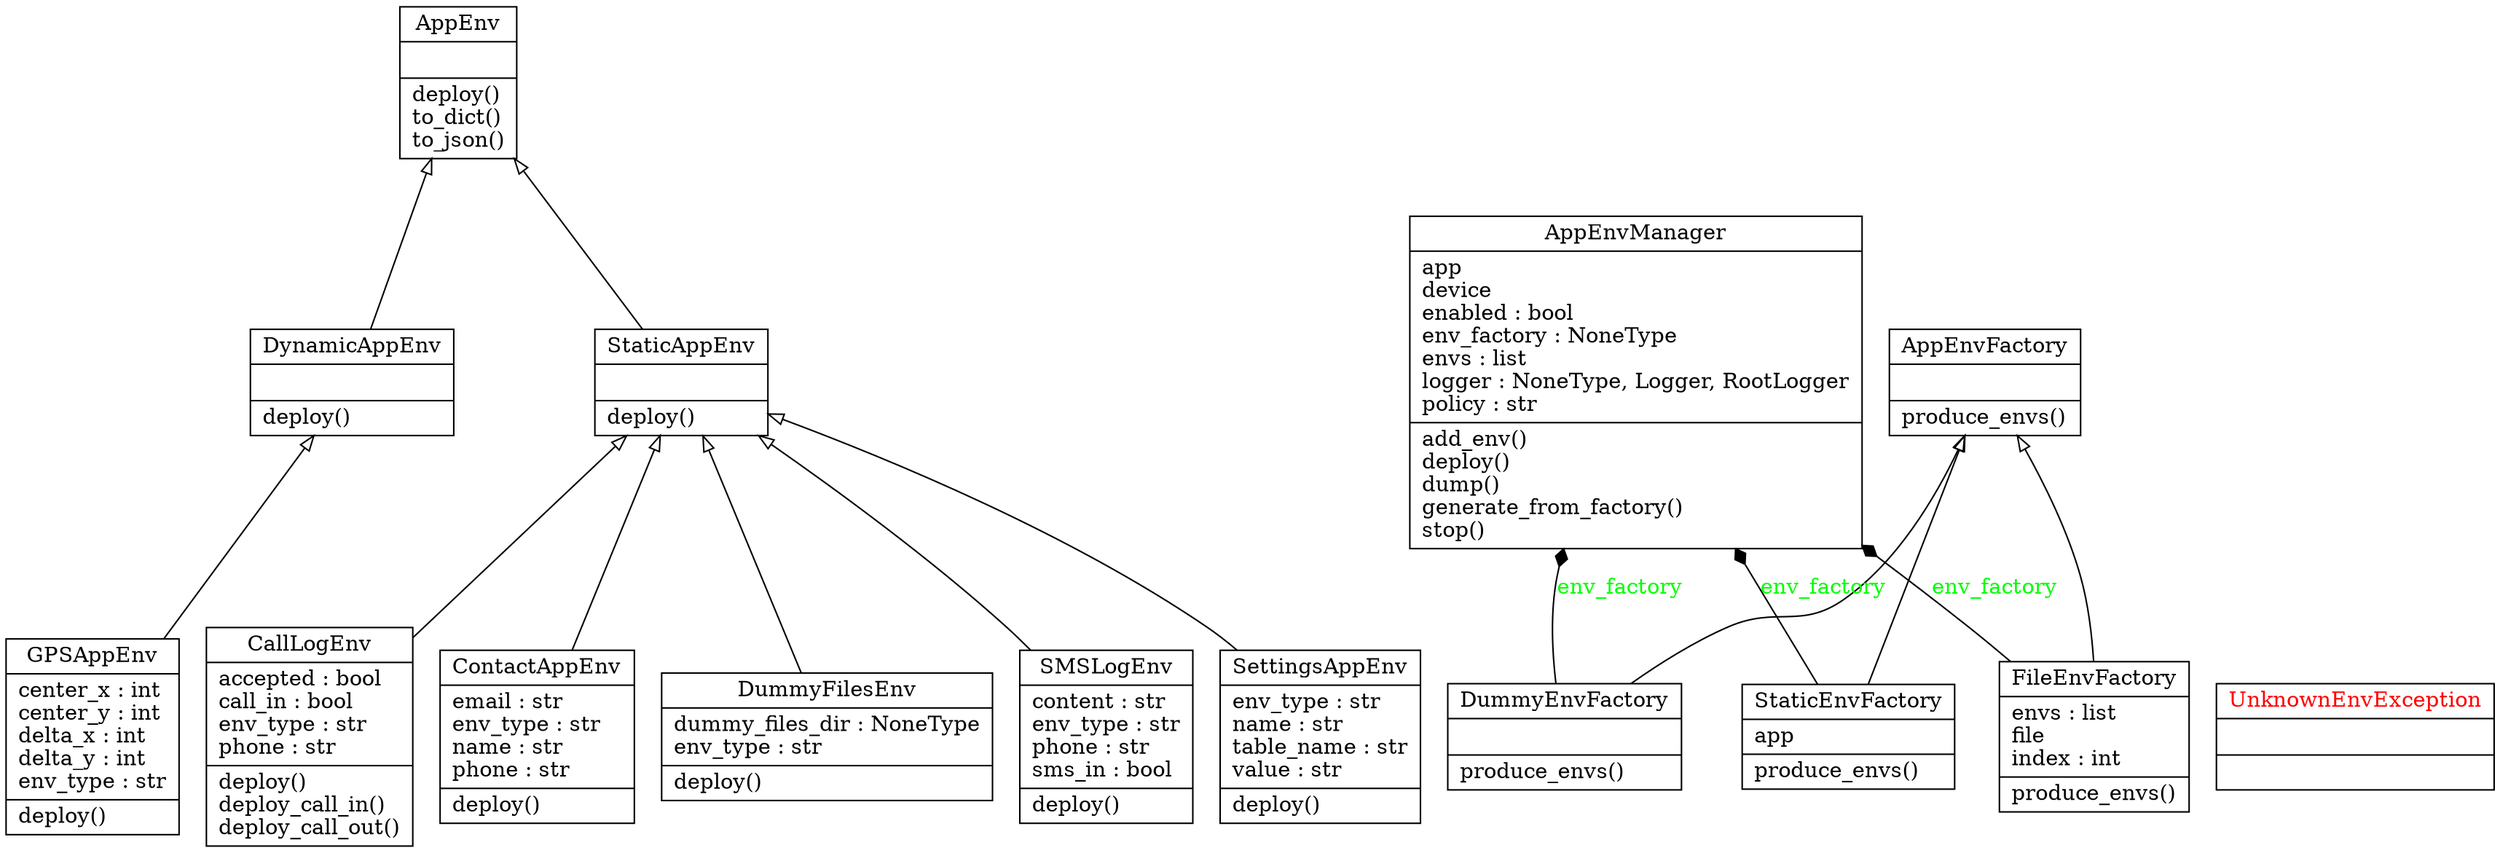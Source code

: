 digraph "classes_env_manager" {
charset="utf-8"
rankdir=BT
"0" [label="{AppEnv|\l|deploy()\lto_dict()\lto_json()\l}", shape="record"];
"1" [label="{AppEnvFactory|\l|produce_envs()\l}", shape="record"];
"2" [label="{AppEnvManager|app\ldevice\lenabled : bool\lenv_factory : NoneType\lenvs : list\llogger : NoneType, Logger, RootLogger\lpolicy : str\l|add_env()\ldeploy()\ldump()\lgenerate_from_factory()\lstop()\l}", shape="record"];
"3" [label="{CallLogEnv|accepted : bool\lcall_in : bool\lenv_type : str\lphone : str\l|deploy()\ldeploy_call_in()\ldeploy_call_out()\l}", shape="record"];
"4" [label="{ContactAppEnv|email : str\lenv_type : str\lname : str\lphone : str\l|deploy()\l}", shape="record"];
"5" [label="{DummyEnvFactory|\l|produce_envs()\l}", shape="record"];
"6" [label="{DummyFilesEnv|dummy_files_dir : NoneType\lenv_type : str\l|deploy()\l}", shape="record"];
"7" [label="{DynamicAppEnv|\l|deploy()\l}", shape="record"];
"8" [label="{FileEnvFactory|envs : list\lfile\lindex : int\l|produce_envs()\l}", shape="record"];
"9" [label="{GPSAppEnv|center_x : int\lcenter_y : int\ldelta_x : int\ldelta_y : int\lenv_type : str\l|deploy()\l}", shape="record"];
"10" [label="{SMSLogEnv|content : str\lenv_type : str\lphone : str\lsms_in : bool\l|deploy()\l}", shape="record"];
"11" [label="{SettingsAppEnv|env_type : str\lname : str\ltable_name : str\lvalue : str\l|deploy()\l}", shape="record"];
"12" [label="{StaticAppEnv|\l|deploy()\l}", shape="record"];
"13" [label="{StaticEnvFactory|app\l|produce_envs()\l}", shape="record"];
"14" [fontcolor="red", label="{UnknownEnvException|\l|}", shape="record"];
"3" -> "12" [arrowhead="empty", arrowtail="none"];
"4" -> "12" [arrowhead="empty", arrowtail="none"];
"5" -> "1" [arrowhead="empty", arrowtail="none"];
"6" -> "12" [arrowhead="empty", arrowtail="none"];
"7" -> "0" [arrowhead="empty", arrowtail="none"];
"8" -> "1" [arrowhead="empty", arrowtail="none"];
"9" -> "7" [arrowhead="empty", arrowtail="none"];
"10" -> "12" [arrowhead="empty", arrowtail="none"];
"11" -> "12" [arrowhead="empty", arrowtail="none"];
"12" -> "0" [arrowhead="empty", arrowtail="none"];
"13" -> "1" [arrowhead="empty", arrowtail="none"];
"5" -> "2" [arrowhead="diamond", arrowtail="none", fontcolor="green", label="env_factory", style="solid"];
"8" -> "2" [arrowhead="diamond", arrowtail="none", fontcolor="green", label="env_factory", style="solid"];
"13" -> "2" [arrowhead="diamond", arrowtail="none", fontcolor="green", label="env_factory", style="solid"];
}
